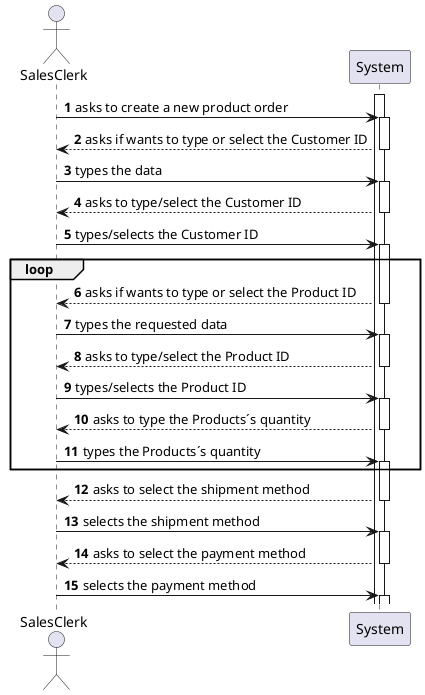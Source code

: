 @startuml
'https://plantuml.com/sequence-diagram

autonumber
actor SalesClerk
participant System
activate System

SalesClerk -> System: asks to create a new product order
activate System


System --> SalesClerk: asks if wants to type or select the Customer ID
deactivate System

SalesClerk -> System: types the data
activate System


System --> SalesClerk: asks to type/select the Customer ID
deactivate System

SalesClerk -> System: types/selects the Customer ID
activate System

loop
System --> SalesClerk: asks if wants to type or select the Product ID
deactivate System

SalesClerk -> System: types the requested data
activate System


System --> SalesClerk: asks to type/select the Product ID
deactivate System

SalesClerk -> System: types/selects the Product ID
activate System


System --> SalesClerk: asks to type the Products´s quantity
deactivate System

SalesClerk -> System: types the Products´s quantity
activate System
end


System --> SalesClerk: asks to select the shipment method
deactivate System

SalesClerk -> System: selects the shipment method
activate System


System --> SalesClerk: asks to select the payment method
deactivate System

SalesClerk -> System: selects the payment method
activate System
@enduml